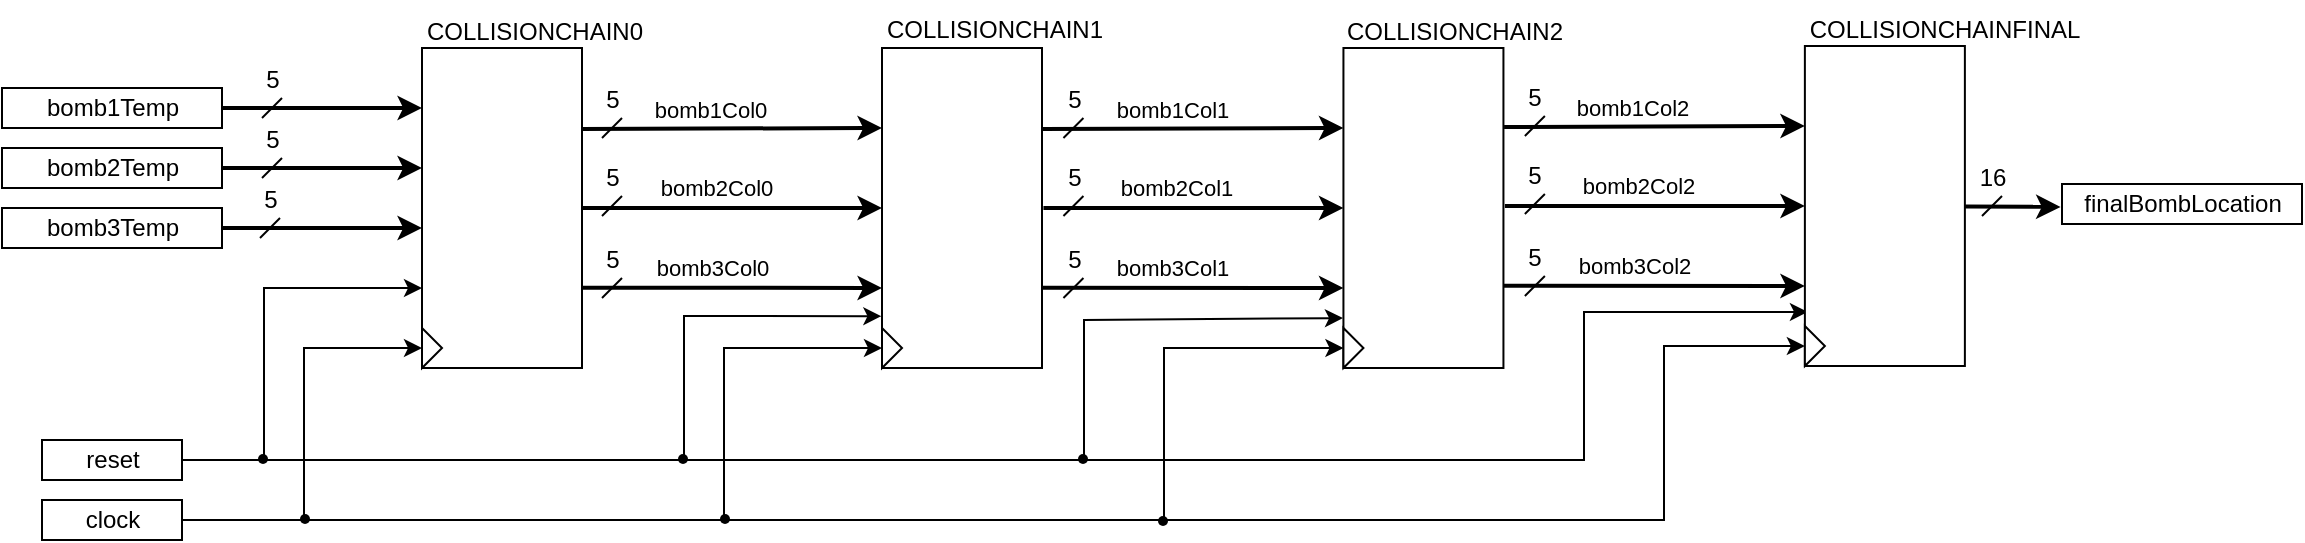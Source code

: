<mxfile>
    <diagram id="hoKsERZFXDBHT7us3bM6" name="Page-1">
        <mxGraphModel dx="1551" dy="1113" grid="1" gridSize="10" guides="1" tooltips="1" connect="1" arrows="1" fold="1" page="1" pageScale="1" pageWidth="1169" pageHeight="827" math="0" shadow="0">
            <root>
                <mxCell id="0"/>
                <mxCell id="1" parent="0"/>
                <mxCell id="61" style="edgeStyle=none;html=1;exitX=0;exitY=0;exitDx=110;exitDy=10;exitPerimeter=0;entryX=0;entryY=0;entryDx=0;entryDy=30;entryPerimeter=0;strokeWidth=2;" edge="1" parent="1" source="2" target="9">
                    <mxGeometry relative="1" as="geometry"/>
                </mxCell>
                <mxCell id="2" value="bomb1Temp" style="externalPins=0;recursiveResize=0;shadow=0;dashed=0;align=center;html=1;strokeWidth=1;shape=mxgraph.rtl.abstract.entity;container=1;collapsible=0;kind=input;drawPins=0;left=0;right=1;bottom=0;top=0;" vertex="1" parent="1">
                    <mxGeometry x="9" y="354" width="110" height="20" as="geometry"/>
                </mxCell>
                <mxCell id="62" style="edgeStyle=none;html=1;exitX=0;exitY=0;exitDx=110;exitDy=10;exitPerimeter=0;entryX=0;entryY=0;entryDx=0;entryDy=60;entryPerimeter=0;strokeWidth=2;" edge="1" parent="1" source="5" target="9">
                    <mxGeometry relative="1" as="geometry"/>
                </mxCell>
                <mxCell id="5" value="bomb2Temp" style="externalPins=0;recursiveResize=0;shadow=0;dashed=0;align=center;html=1;strokeWidth=1;shape=mxgraph.rtl.abstract.entity;container=1;collapsible=0;kind=input;drawPins=0;left=0;right=1;bottom=0;top=0;" vertex="1" parent="1">
                    <mxGeometry x="9" y="384" width="110" height="20" as="geometry"/>
                </mxCell>
                <mxCell id="63" style="edgeStyle=none;html=1;exitX=0;exitY=0;exitDx=110;exitDy=10;exitPerimeter=0;entryX=0;entryY=0;entryDx=0;entryDy=90;entryPerimeter=0;strokeWidth=2;" edge="1" parent="1" source="6" target="9">
                    <mxGeometry relative="1" as="geometry"/>
                </mxCell>
                <mxCell id="6" value="bomb3Temp" style="externalPins=0;recursiveResize=0;shadow=0;dashed=0;align=center;html=1;strokeWidth=1;shape=mxgraph.rtl.abstract.entity;container=1;collapsible=0;kind=input;drawPins=0;left=0;right=1;bottom=0;top=0;" vertex="1" parent="1">
                    <mxGeometry x="9" y="414" width="110" height="20" as="geometry"/>
                </mxCell>
                <mxCell id="111" style="edgeStyle=none;html=1;exitX=0;exitY=0;exitDx=70;exitDy=10;exitPerimeter=0;entryX=0;entryY=0;entryDx=0;entryDy=120;entryPerimeter=0;strokeWidth=1;rounded=0;" edge="1" parent="1" source="7" target="9">
                    <mxGeometry relative="1" as="geometry">
                        <Array as="points">
                            <mxPoint x="140" y="540"/>
                            <mxPoint x="140" y="454"/>
                        </Array>
                    </mxGeometry>
                </mxCell>
                <mxCell id="113" style="edgeStyle=none;rounded=0;html=1;exitX=0;exitY=0;exitDx=70;exitDy=10;exitPerimeter=0;entryX=-0.004;entryY=0.838;entryDx=0;entryDy=0;entryPerimeter=0;strokeWidth=1;" edge="1" parent="1" source="7" target="69">
                    <mxGeometry relative="1" as="geometry">
                        <Array as="points">
                            <mxPoint x="350" y="540"/>
                            <mxPoint x="350" y="468"/>
                        </Array>
                    </mxGeometry>
                </mxCell>
                <mxCell id="115" style="edgeStyle=none;rounded=0;html=1;exitX=0;exitY=0;exitDx=70;exitDy=10;exitPerimeter=0;entryX=-0.003;entryY=0.844;entryDx=0;entryDy=0;entryPerimeter=0;strokeWidth=1;" edge="1" parent="1" source="7" target="88">
                    <mxGeometry relative="1" as="geometry">
                        <Array as="points">
                            <mxPoint x="550" y="540"/>
                            <mxPoint x="550" y="470"/>
                        </Array>
                    </mxGeometry>
                </mxCell>
                <mxCell id="117" style="edgeStyle=none;rounded=0;html=1;exitX=0;exitY=0;exitDx=70;exitDy=10;exitPerimeter=0;entryX=0.019;entryY=0.831;entryDx=0;entryDy=0;entryPerimeter=0;strokeWidth=1;" edge="1" parent="1" source="7" target="99">
                    <mxGeometry relative="1" as="geometry">
                        <Array as="points">
                            <mxPoint x="800" y="540"/>
                            <mxPoint x="800" y="466"/>
                        </Array>
                    </mxGeometry>
                </mxCell>
                <mxCell id="7" value="reset" style="externalPins=0;recursiveResize=0;shadow=0;dashed=0;align=center;html=1;strokeWidth=1;shape=mxgraph.rtl.abstract.entity;container=1;collapsible=0;kind=input;drawPins=0;left=0;right=1;bottom=0;top=0;" vertex="1" parent="1">
                    <mxGeometry x="29" y="530" width="70" height="20" as="geometry"/>
                </mxCell>
                <mxCell id="112" style="edgeStyle=none;rounded=0;html=1;exitX=0;exitY=0;exitDx=70;exitDy=10;exitPerimeter=0;entryX=0;entryY=0.5;entryDx=0;entryDy=0;strokeWidth=1;" edge="1" parent="1" source="8" target="13">
                    <mxGeometry relative="1" as="geometry">
                        <Array as="points">
                            <mxPoint x="160" y="570"/>
                            <mxPoint x="160" y="484"/>
                        </Array>
                    </mxGeometry>
                </mxCell>
                <mxCell id="114" style="edgeStyle=none;rounded=0;html=1;exitX=0;exitY=0;exitDx=70;exitDy=10;exitPerimeter=0;entryX=0;entryY=0.5;entryDx=0;entryDy=0;strokeWidth=1;" edge="1" parent="1" source="8" target="70">
                    <mxGeometry relative="1" as="geometry">
                        <Array as="points">
                            <mxPoint x="370" y="570"/>
                            <mxPoint x="370" y="484"/>
                        </Array>
                    </mxGeometry>
                </mxCell>
                <mxCell id="116" style="edgeStyle=none;rounded=0;html=1;exitX=0;exitY=0;exitDx=70;exitDy=10;exitPerimeter=0;entryX=0;entryY=0.5;entryDx=0;entryDy=0;strokeWidth=1;" edge="1" parent="1" source="8" target="89">
                    <mxGeometry relative="1" as="geometry">
                        <Array as="points">
                            <mxPoint x="590" y="570"/>
                            <mxPoint x="590" y="484"/>
                        </Array>
                    </mxGeometry>
                </mxCell>
                <mxCell id="118" style="edgeStyle=none;rounded=0;html=1;exitX=0;exitY=0;exitDx=70;exitDy=10;exitPerimeter=0;entryX=0;entryY=0.5;entryDx=0;entryDy=0;strokeWidth=1;" edge="1" parent="1" source="8" target="100">
                    <mxGeometry relative="1" as="geometry">
                        <Array as="points">
                            <mxPoint x="840" y="570"/>
                            <mxPoint x="840" y="483"/>
                        </Array>
                    </mxGeometry>
                </mxCell>
                <mxCell id="8" value="clock" style="externalPins=0;recursiveResize=0;shadow=0;dashed=0;align=center;html=1;strokeWidth=1;shape=mxgraph.rtl.abstract.entity;container=1;collapsible=0;kind=input;drawPins=0;left=0;right=1;bottom=0;top=0;" vertex="1" parent="1">
                    <mxGeometry x="29" y="560" width="70" height="20" as="geometry"/>
                </mxCell>
                <mxCell id="73" style="edgeStyle=none;html=1;entryX=0;entryY=0;entryDx=0;entryDy=40;entryPerimeter=0;strokeWidth=2;exitX=0.995;exitY=0.253;exitDx=0;exitDy=0;exitPerimeter=0;" edge="1" parent="1" source="9" target="69">
                    <mxGeometry relative="1" as="geometry"/>
                </mxCell>
                <mxCell id="76" value="bomb1Col0" style="edgeLabel;html=1;align=center;verticalAlign=middle;resizable=0;points=[];" vertex="1" connectable="0" parent="73">
                    <mxGeometry x="-0.151" y="-1" relative="1" as="geometry">
                        <mxPoint y="-11" as="offset"/>
                    </mxGeometry>
                </mxCell>
                <mxCell id="74" style="edgeStyle=none;html=1;entryX=0;entryY=0;entryDx=0;entryDy=80;entryPerimeter=0;strokeWidth=2;" edge="1" parent="1" source="9" target="69">
                    <mxGeometry relative="1" as="geometry"/>
                </mxCell>
                <mxCell id="77" value="bomb2Col0" style="edgeLabel;html=1;align=center;verticalAlign=middle;resizable=0;points=[];" vertex="1" connectable="0" parent="74">
                    <mxGeometry x="-0.116" y="1" relative="1" as="geometry">
                        <mxPoint y="-9" as="offset"/>
                    </mxGeometry>
                </mxCell>
                <mxCell id="75" style="edgeStyle=none;html=1;entryX=0;entryY=0;entryDx=0;entryDy=120;entryPerimeter=0;strokeWidth=2;exitX=0.991;exitY=0.749;exitDx=0;exitDy=0;exitPerimeter=0;" edge="1" parent="1" source="9" target="69">
                    <mxGeometry relative="1" as="geometry"/>
                </mxCell>
                <mxCell id="78" value="bomb3Col0" style="edgeLabel;html=1;align=center;verticalAlign=middle;resizable=0;points=[];" vertex="1" connectable="0" parent="75">
                    <mxGeometry x="-0.136" y="-2" relative="1" as="geometry">
                        <mxPoint y="-12" as="offset"/>
                    </mxGeometry>
                </mxCell>
                <mxCell id="9" value="" style="externalPins=0;recursiveResize=0;shadow=0;dashed=0;align=center;html=1;strokeWidth=1;shape=mxgraph.rtl.abstract.entity;container=1;collapsible=0;kind=sequential;drawPins=0;left=3;right=2;bottom=0;top=0;" vertex="1" parent="1">
                    <mxGeometry x="219" y="334" width="80" height="160" as="geometry"/>
                </mxCell>
                <mxCell id="13" value="" style="triangle;whiteSpace=wrap;html=1;" vertex="1" parent="9">
                    <mxGeometry y="140" width="10" height="20" as="geometry"/>
                </mxCell>
                <mxCell id="12" value="finalBombLocation" style="externalPins=0;recursiveResize=0;shadow=0;dashed=0;align=center;html=1;strokeWidth=1;shape=mxgraph.rtl.abstract.entity;container=1;collapsible=0;kind=input;drawPins=0;left=0;right=1;bottom=0;top=0;" vertex="1" parent="1">
                    <mxGeometry x="1039" y="402" width="120" height="20" as="geometry"/>
                </mxCell>
                <mxCell id="66" value="5" style="verticalLabelPosition=top;shadow=0;dashed=0;align=center;html=1;verticalAlign=bottom;shape=mxgraph.electrical.transmission.bus_width;pointerEvents=1;labelPosition=center;" vertex="1" parent="1">
                    <mxGeometry x="139" y="359" width="10" height="10" as="geometry"/>
                </mxCell>
                <mxCell id="67" value="5" style="verticalLabelPosition=top;shadow=0;dashed=0;align=center;html=1;verticalAlign=bottom;shape=mxgraph.electrical.transmission.bus_width;pointerEvents=1;labelPosition=center;" vertex="1" parent="1">
                    <mxGeometry x="139" y="389" width="10" height="10" as="geometry"/>
                </mxCell>
                <mxCell id="68" value="5" style="verticalLabelPosition=top;shadow=0;dashed=0;align=center;html=1;verticalAlign=bottom;shape=mxgraph.electrical.transmission.bus_width;pointerEvents=1;labelPosition=center;" vertex="1" parent="1">
                    <mxGeometry x="138" y="419" width="10" height="10" as="geometry"/>
                </mxCell>
                <mxCell id="69" value="" style="externalPins=0;recursiveResize=0;shadow=0;dashed=0;align=center;html=1;strokeWidth=1;shape=mxgraph.rtl.abstract.entity;container=1;collapsible=0;kind=sequential;drawPins=0;left=3;right=2;bottom=0;top=0;" vertex="1" parent="1">
                    <mxGeometry x="449" y="334" width="80" height="160" as="geometry"/>
                </mxCell>
                <mxCell id="70" value="" style="triangle;whiteSpace=wrap;html=1;" vertex="1" parent="69">
                    <mxGeometry y="140" width="10" height="20" as="geometry"/>
                </mxCell>
                <mxCell id="79" value="5" style="verticalLabelPosition=top;shadow=0;dashed=0;align=center;html=1;verticalAlign=bottom;shape=mxgraph.electrical.transmission.bus_width;pointerEvents=1;labelPosition=center;" vertex="1" parent="1">
                    <mxGeometry x="309" y="369" width="10" height="10" as="geometry"/>
                </mxCell>
                <mxCell id="80" value="5" style="verticalLabelPosition=top;shadow=0;dashed=0;align=center;html=1;verticalAlign=bottom;shape=mxgraph.electrical.transmission.bus_width;pointerEvents=1;labelPosition=center;" vertex="1" parent="1">
                    <mxGeometry x="309" y="408" width="10" height="10" as="geometry"/>
                </mxCell>
                <mxCell id="81" value="5" style="verticalLabelPosition=top;shadow=0;dashed=0;align=center;html=1;verticalAlign=bottom;shape=mxgraph.electrical.transmission.bus_width;pointerEvents=1;labelPosition=center;" vertex="1" parent="1">
                    <mxGeometry x="309" y="449" width="10" height="10" as="geometry"/>
                </mxCell>
                <mxCell id="82" style="edgeStyle=none;html=1;entryX=0;entryY=0;entryDx=0;entryDy=40;entryPerimeter=0;strokeWidth=2;exitX=0.995;exitY=0.253;exitDx=0;exitDy=0;exitPerimeter=0;" edge="1" parent="1" target="88">
                    <mxGeometry relative="1" as="geometry">
                        <mxPoint x="529.32" y="374.48" as="sourcePoint"/>
                    </mxGeometry>
                </mxCell>
                <mxCell id="83" value="bomb1Col1" style="edgeLabel;html=1;align=center;verticalAlign=middle;resizable=0;points=[];" vertex="1" connectable="0" parent="82">
                    <mxGeometry x="-0.151" y="-1" relative="1" as="geometry">
                        <mxPoint y="-11" as="offset"/>
                    </mxGeometry>
                </mxCell>
                <mxCell id="84" style="edgeStyle=none;html=1;entryX=0;entryY=0;entryDx=0;entryDy=80;entryPerimeter=0;strokeWidth=2;" edge="1" parent="1" target="88">
                    <mxGeometry relative="1" as="geometry">
                        <mxPoint x="529.72" y="414.0" as="sourcePoint"/>
                    </mxGeometry>
                </mxCell>
                <mxCell id="85" value="bomb2Col1" style="edgeLabel;html=1;align=center;verticalAlign=middle;resizable=0;points=[];" vertex="1" connectable="0" parent="84">
                    <mxGeometry x="-0.116" y="1" relative="1" as="geometry">
                        <mxPoint y="-9" as="offset"/>
                    </mxGeometry>
                </mxCell>
                <mxCell id="86" style="edgeStyle=none;html=1;entryX=0;entryY=0;entryDx=0;entryDy=120;entryPerimeter=0;strokeWidth=2;exitX=0.991;exitY=0.749;exitDx=0;exitDy=0;exitPerimeter=0;" edge="1" parent="1" target="88">
                    <mxGeometry relative="1" as="geometry">
                        <mxPoint x="529" y="453.84" as="sourcePoint"/>
                    </mxGeometry>
                </mxCell>
                <mxCell id="87" value="bomb3Col1" style="edgeLabel;html=1;align=center;verticalAlign=middle;resizable=0;points=[];" vertex="1" connectable="0" parent="86">
                    <mxGeometry x="-0.136" y="-2" relative="1" as="geometry">
                        <mxPoint y="-12" as="offset"/>
                    </mxGeometry>
                </mxCell>
                <mxCell id="88" value="" style="externalPins=0;recursiveResize=0;shadow=0;dashed=0;align=center;html=1;strokeWidth=1;shape=mxgraph.rtl.abstract.entity;container=1;collapsible=0;kind=sequential;drawPins=0;left=3;right=2;bottom=0;top=0;" vertex="1" parent="1">
                    <mxGeometry x="679.72" y="334" width="80" height="160" as="geometry"/>
                </mxCell>
                <mxCell id="89" value="" style="triangle;whiteSpace=wrap;html=1;" vertex="1" parent="88">
                    <mxGeometry y="140" width="10" height="20" as="geometry"/>
                </mxCell>
                <mxCell id="90" value="5" style="verticalLabelPosition=top;shadow=0;dashed=0;align=center;html=1;verticalAlign=bottom;shape=mxgraph.electrical.transmission.bus_width;pointerEvents=1;labelPosition=center;" vertex="1" parent="1">
                    <mxGeometry x="539.72" y="369" width="10" height="10" as="geometry"/>
                </mxCell>
                <mxCell id="91" value="5" style="verticalLabelPosition=top;shadow=0;dashed=0;align=center;html=1;verticalAlign=bottom;shape=mxgraph.electrical.transmission.bus_width;pointerEvents=1;labelPosition=center;" vertex="1" parent="1">
                    <mxGeometry x="539.72" y="408" width="10" height="10" as="geometry"/>
                </mxCell>
                <mxCell id="92" value="5" style="verticalLabelPosition=top;shadow=0;dashed=0;align=center;html=1;verticalAlign=bottom;shape=mxgraph.electrical.transmission.bus_width;pointerEvents=1;labelPosition=center;" vertex="1" parent="1">
                    <mxGeometry x="539.72" y="449" width="10" height="10" as="geometry"/>
                </mxCell>
                <mxCell id="93" style="edgeStyle=none;html=1;entryX=0;entryY=0;entryDx=0;entryDy=40;entryPerimeter=0;strokeWidth=2;exitX=0.995;exitY=0.253;exitDx=0;exitDy=0;exitPerimeter=0;" edge="1" parent="1" target="99">
                    <mxGeometry relative="1" as="geometry">
                        <mxPoint x="760.04" y="373.48" as="sourcePoint"/>
                    </mxGeometry>
                </mxCell>
                <mxCell id="94" value="bomb1Col2" style="edgeLabel;html=1;align=center;verticalAlign=middle;resizable=0;points=[];" vertex="1" connectable="0" parent="93">
                    <mxGeometry x="-0.151" y="-1" relative="1" as="geometry">
                        <mxPoint y="-11" as="offset"/>
                    </mxGeometry>
                </mxCell>
                <mxCell id="95" style="edgeStyle=none;html=1;entryX=0;entryY=0;entryDx=0;entryDy=80;entryPerimeter=0;strokeWidth=2;" edge="1" parent="1" target="99">
                    <mxGeometry relative="1" as="geometry">
                        <mxPoint x="760.44" y="413.0" as="sourcePoint"/>
                    </mxGeometry>
                </mxCell>
                <mxCell id="96" value="bomb2Col2" style="edgeLabel;html=1;align=center;verticalAlign=middle;resizable=0;points=[];" vertex="1" connectable="0" parent="95">
                    <mxGeometry x="-0.116" y="1" relative="1" as="geometry">
                        <mxPoint y="-9" as="offset"/>
                    </mxGeometry>
                </mxCell>
                <mxCell id="97" style="edgeStyle=none;html=1;entryX=0;entryY=0;entryDx=0;entryDy=120;entryPerimeter=0;strokeWidth=2;exitX=0.991;exitY=0.749;exitDx=0;exitDy=0;exitPerimeter=0;" edge="1" parent="1" target="99">
                    <mxGeometry relative="1" as="geometry">
                        <mxPoint x="759.72" y="452.84" as="sourcePoint"/>
                    </mxGeometry>
                </mxCell>
                <mxCell id="98" value="bomb3Col2" style="edgeLabel;html=1;align=center;verticalAlign=middle;resizable=0;points=[];" vertex="1" connectable="0" parent="97">
                    <mxGeometry x="-0.136" y="-2" relative="1" as="geometry">
                        <mxPoint y="-12" as="offset"/>
                    </mxGeometry>
                </mxCell>
                <mxCell id="104" style="edgeStyle=none;html=1;entryX=-0.006;entryY=0.573;entryDx=0;entryDy=0;entryPerimeter=0;strokeWidth=2;" edge="1" parent="1" source="99" target="12">
                    <mxGeometry relative="1" as="geometry"/>
                </mxCell>
                <mxCell id="99" value="" style="externalPins=0;recursiveResize=0;shadow=0;dashed=0;align=center;html=1;strokeWidth=1;shape=mxgraph.rtl.abstract.entity;container=1;collapsible=0;kind=sequential;drawPins=0;left=3;right=2;bottom=0;top=0;" vertex="1" parent="1">
                    <mxGeometry x="910.44" y="333" width="80" height="160" as="geometry"/>
                </mxCell>
                <mxCell id="100" value="" style="triangle;whiteSpace=wrap;html=1;" vertex="1" parent="99">
                    <mxGeometry y="140" width="10" height="20" as="geometry"/>
                </mxCell>
                <mxCell id="101" value="5" style="verticalLabelPosition=top;shadow=0;dashed=0;align=center;html=1;verticalAlign=bottom;shape=mxgraph.electrical.transmission.bus_width;pointerEvents=1;labelPosition=center;" vertex="1" parent="1">
                    <mxGeometry x="770.44" y="368" width="10" height="10" as="geometry"/>
                </mxCell>
                <mxCell id="102" value="5" style="verticalLabelPosition=top;shadow=0;dashed=0;align=center;html=1;verticalAlign=bottom;shape=mxgraph.electrical.transmission.bus_width;pointerEvents=1;labelPosition=center;" vertex="1" parent="1">
                    <mxGeometry x="770.44" y="407" width="10" height="10" as="geometry"/>
                </mxCell>
                <mxCell id="103" value="5" style="verticalLabelPosition=top;shadow=0;dashed=0;align=center;html=1;verticalAlign=bottom;shape=mxgraph.electrical.transmission.bus_width;pointerEvents=1;labelPosition=center;" vertex="1" parent="1">
                    <mxGeometry x="770.44" y="448" width="10" height="10" as="geometry"/>
                </mxCell>
                <mxCell id="106" value="16" style="verticalLabelPosition=top;shadow=0;dashed=0;align=center;html=1;verticalAlign=bottom;shape=mxgraph.electrical.transmission.bus_width;pointerEvents=1;labelPosition=center;" vertex="1" parent="1">
                    <mxGeometry x="999" y="408" width="10" height="10" as="geometry"/>
                </mxCell>
                <mxCell id="107" value="COLLISIONCHAIN0" style="text;html=1;align=center;verticalAlign=middle;resizable=0;points=[];autosize=1;strokeColor=none;fillColor=none;" vertex="1" parent="1">
                    <mxGeometry x="210" y="311" width="130" height="30" as="geometry"/>
                </mxCell>
                <mxCell id="108" value="COLLISIONCHAIN1" style="text;html=1;align=center;verticalAlign=middle;resizable=0;points=[];autosize=1;strokeColor=none;fillColor=none;" vertex="1" parent="1">
                    <mxGeometry x="440" y="310" width="130" height="30" as="geometry"/>
                </mxCell>
                <mxCell id="109" value="COLLISIONCHAIN2" style="text;html=1;align=center;verticalAlign=middle;resizable=0;points=[];autosize=1;strokeColor=none;fillColor=none;" vertex="1" parent="1">
                    <mxGeometry x="670" y="311" width="130" height="30" as="geometry"/>
                </mxCell>
                <mxCell id="110" value="COLLISIONCHAINFINAL" style="text;html=1;align=center;verticalAlign=middle;resizable=0;points=[];autosize=1;strokeColor=none;fillColor=none;" vertex="1" parent="1">
                    <mxGeometry x="900" y="310" width="160" height="30" as="geometry"/>
                </mxCell>
                <mxCell id="119" value="" style="externalPins=0;recursiveResize=0;ellipse;whiteSpace=wrap;html=1;aspect=fixed;fillColor=#000000;strokeColor=none;noLabel=1;snapToPoint=1;perimeter=none;resizable=0;rotatable=0;" vertex="1" parent="1">
                    <mxGeometry x="137" y="537" width="5" height="5" as="geometry"/>
                </mxCell>
                <mxCell id="121" value="" style="externalPins=0;recursiveResize=0;ellipse;whiteSpace=wrap;html=1;aspect=fixed;fillColor=#000000;strokeColor=none;noLabel=1;snapToPoint=1;perimeter=none;resizable=0;rotatable=0;" vertex="1" parent="1">
                    <mxGeometry x="158" y="567" width="5" height="5" as="geometry"/>
                </mxCell>
                <mxCell id="122" value="" style="externalPins=0;recursiveResize=0;ellipse;whiteSpace=wrap;html=1;aspect=fixed;fillColor=#000000;strokeColor=none;noLabel=1;snapToPoint=1;perimeter=none;resizable=0;rotatable=0;" vertex="1" parent="1">
                    <mxGeometry x="347" y="537" width="5" height="5" as="geometry"/>
                </mxCell>
                <mxCell id="123" value="" style="externalPins=0;recursiveResize=0;ellipse;whiteSpace=wrap;html=1;aspect=fixed;fillColor=#000000;strokeColor=none;noLabel=1;snapToPoint=1;perimeter=none;resizable=0;rotatable=0;" vertex="1" parent="1">
                    <mxGeometry x="368" y="567" width="5" height="5" as="geometry"/>
                </mxCell>
                <mxCell id="124" value="" style="externalPins=0;recursiveResize=0;ellipse;whiteSpace=wrap;html=1;aspect=fixed;fillColor=#000000;strokeColor=none;noLabel=1;snapToPoint=1;perimeter=none;resizable=0;rotatable=0;" vertex="1" parent="1">
                    <mxGeometry x="547" y="537" width="5" height="5" as="geometry"/>
                </mxCell>
                <mxCell id="125" value="" style="externalPins=0;recursiveResize=0;ellipse;whiteSpace=wrap;html=1;aspect=fixed;fillColor=#000000;strokeColor=none;noLabel=1;snapToPoint=1;perimeter=none;resizable=0;rotatable=0;" vertex="1" parent="1">
                    <mxGeometry x="587" y="568" width="5" height="5" as="geometry"/>
                </mxCell>
            </root>
        </mxGraphModel>
    </diagram>
</mxfile>